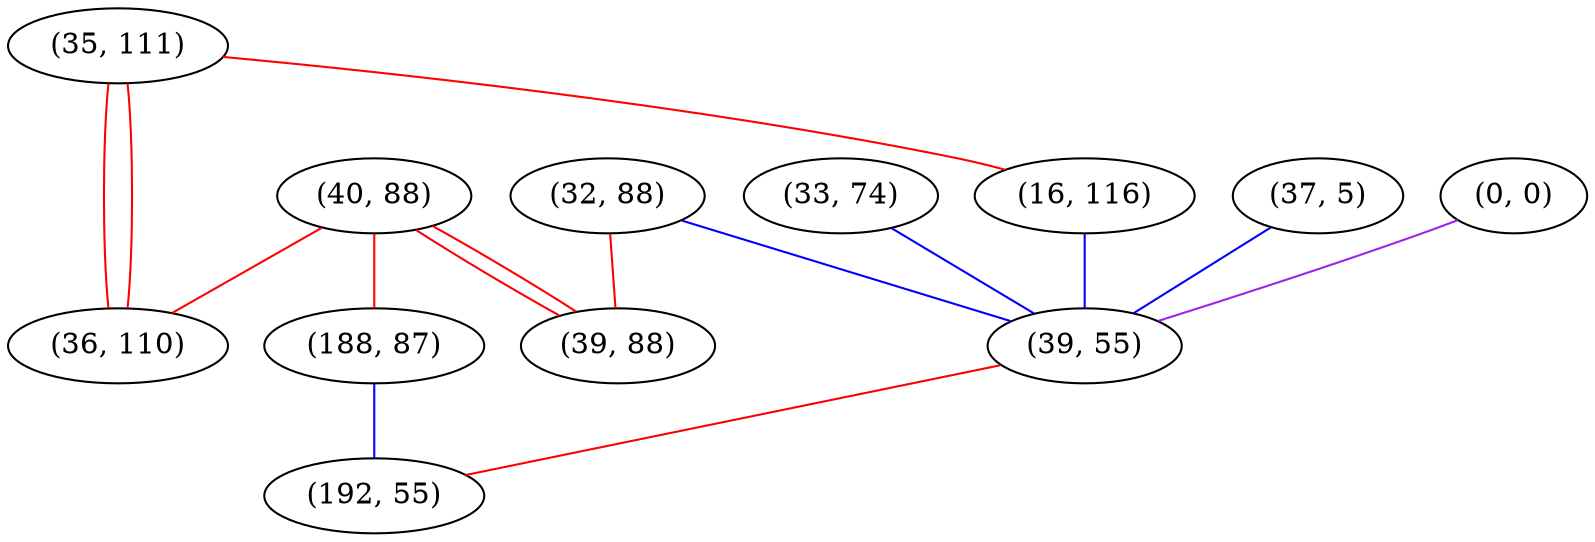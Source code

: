 graph "" {
"(35, 111)";
"(40, 88)";
"(37, 5)";
"(188, 87)";
"(32, 88)";
"(39, 88)";
"(36, 110)";
"(0, 0)";
"(16, 116)";
"(33, 74)";
"(39, 55)";
"(192, 55)";
"(35, 111)" -- "(36, 110)"  [color=red, key=0, weight=1];
"(35, 111)" -- "(36, 110)"  [color=red, key=1, weight=1];
"(35, 111)" -- "(16, 116)"  [color=red, key=0, weight=1];
"(40, 88)" -- "(188, 87)"  [color=red, key=0, weight=1];
"(40, 88)" -- "(39, 88)"  [color=red, key=0, weight=1];
"(40, 88)" -- "(39, 88)"  [color=red, key=1, weight=1];
"(40, 88)" -- "(36, 110)"  [color=red, key=0, weight=1];
"(37, 5)" -- "(39, 55)"  [color=blue, key=0, weight=3];
"(188, 87)" -- "(192, 55)"  [color=blue, key=0, weight=3];
"(32, 88)" -- "(39, 88)"  [color=red, key=0, weight=1];
"(32, 88)" -- "(39, 55)"  [color=blue, key=0, weight=3];
"(0, 0)" -- "(39, 55)"  [color=purple, key=0, weight=4];
"(16, 116)" -- "(39, 55)"  [color=blue, key=0, weight=3];
"(33, 74)" -- "(39, 55)"  [color=blue, key=0, weight=3];
"(39, 55)" -- "(192, 55)"  [color=red, key=0, weight=1];
}
